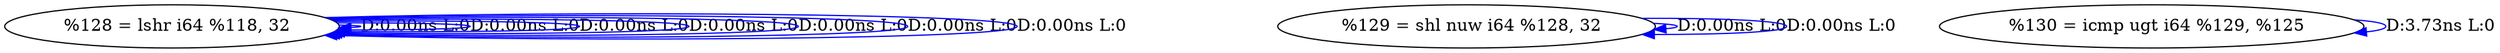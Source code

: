 digraph {
Node0x3861570[label="  %128 = lshr i64 %118, 32"];
Node0x3861570 -> Node0x3861570[label="D:0.00ns L:0",color=blue];
Node0x3861570 -> Node0x3861570[label="D:0.00ns L:0",color=blue];
Node0x3861570 -> Node0x3861570[label="D:0.00ns L:0",color=blue];
Node0x3861570 -> Node0x3861570[label="D:0.00ns L:0",color=blue];
Node0x3861570 -> Node0x3861570[label="D:0.00ns L:0",color=blue];
Node0x3861570 -> Node0x3861570[label="D:0.00ns L:0",color=blue];
Node0x3861570 -> Node0x3861570[label="D:0.00ns L:0",color=blue];
Node0x3861650[label="  %129 = shl nuw i64 %128, 32"];
Node0x3861650 -> Node0x3861650[label="D:0.00ns L:0",color=blue];
Node0x3861650 -> Node0x3861650[label="D:0.00ns L:0",color=blue];
Node0x3861730[label="  %130 = icmp ugt i64 %129, %125"];
Node0x3861730 -> Node0x3861730[label="D:3.73ns L:0",color=blue];
}

